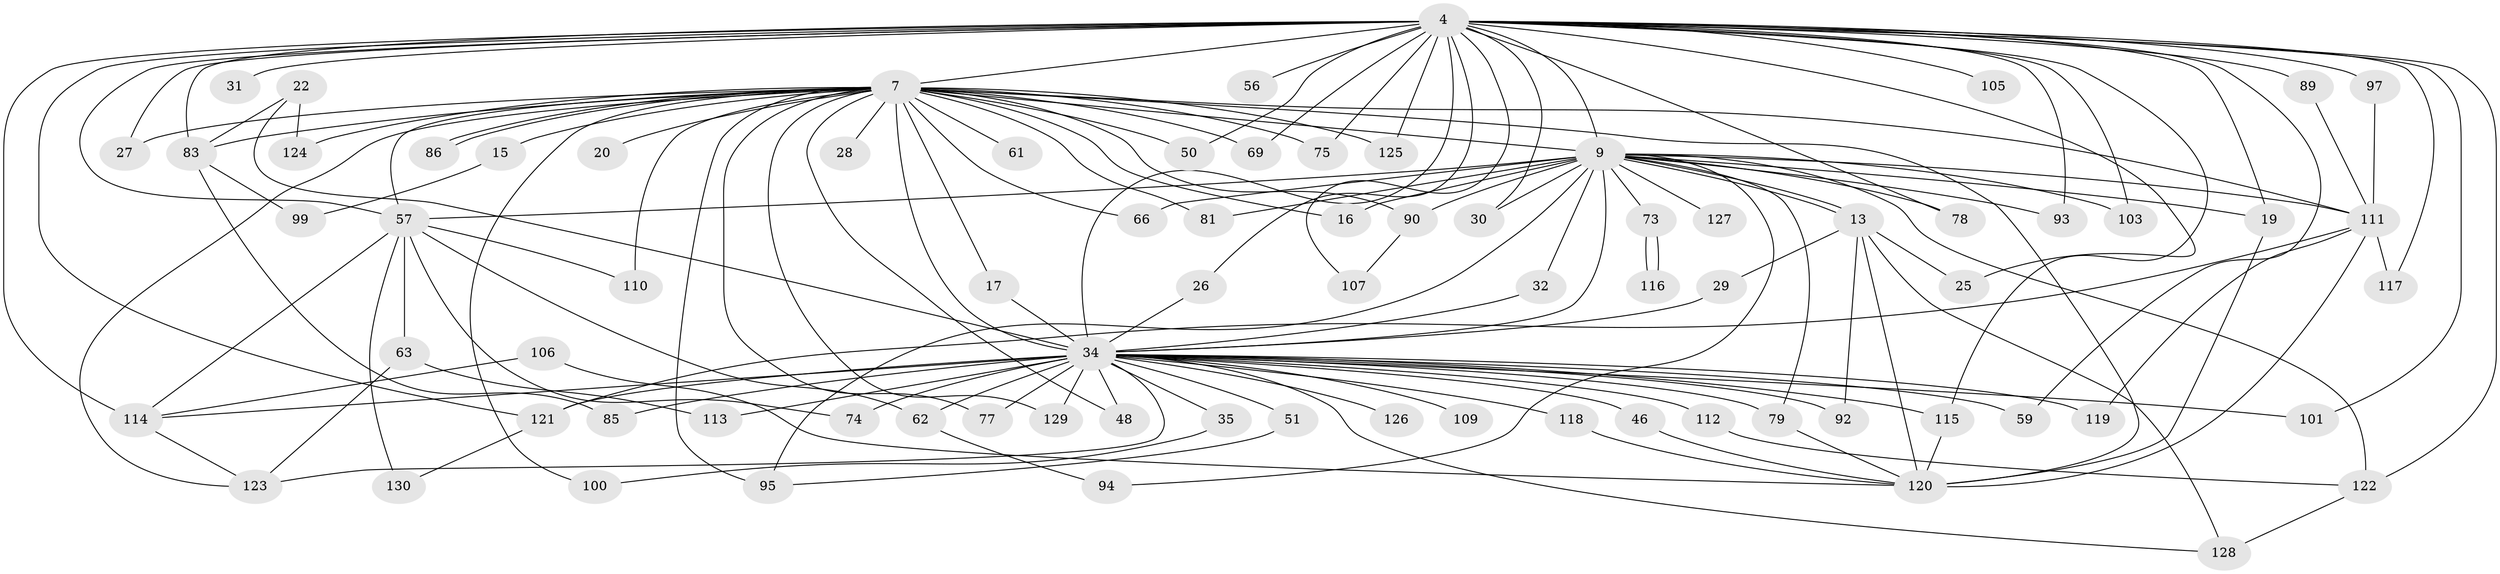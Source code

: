 // original degree distribution, {21: 0.015384615384615385, 24: 0.007692307692307693, 25: 0.015384615384615385, 26: 0.007692307692307693, 14: 0.007692307692307693, 32: 0.007692307692307693, 27: 0.007692307692307693, 22: 0.007692307692307693, 4: 0.1076923076923077, 8: 0.015384615384615385, 6: 0.015384615384615385, 3: 0.18461538461538463, 2: 0.5461538461538461, 5: 0.05384615384615385}
// Generated by graph-tools (version 1.1) at 2025/48/03/04/25 21:48:30]
// undirected, 78 vertices, 151 edges
graph export_dot {
graph [start="1"]
  node [color=gray90,style=filled];
  4 [super="+1+2"];
  7 [super="+3"];
  9 [super="+5"];
  13;
  15;
  16;
  17;
  19 [super="+18"];
  20;
  22;
  25;
  26;
  27;
  28;
  29;
  30;
  31;
  32;
  34 [super="+33+10+21"];
  35;
  46;
  48;
  50 [super="+23"];
  51;
  56;
  57 [super="+39+38"];
  59;
  61;
  62 [super="+40"];
  63;
  66 [super="+43+60"];
  69;
  73;
  74;
  75;
  77;
  78;
  79 [super="+65"];
  81;
  83 [super="+45"];
  85;
  86;
  89;
  90 [super="+84"];
  92;
  93 [super="+67"];
  94;
  95 [super="+12"];
  97;
  99;
  100;
  101;
  103;
  105 [super="+98"];
  106;
  107;
  109;
  110 [super="+87"];
  111 [super="+71"];
  112;
  113;
  114 [super="+108+88"];
  115 [super="+102"];
  116;
  117;
  118;
  119;
  120 [super="+44+42"];
  121 [super="+36+96"];
  122 [super="+49+58+80+76"];
  123 [super="+104"];
  124;
  125;
  126 [super="+68"];
  127;
  128 [super="+91"];
  129;
  130;
  4 -- 7 [weight=6];
  4 -- 9 [weight=6];
  4 -- 19;
  4 -- 25;
  4 -- 59;
  4 -- 69;
  4 -- 75;
  4 -- 89;
  4 -- 103;
  4 -- 115;
  4 -- 125;
  4 -- 26;
  4 -- 27;
  4 -- 93;
  4 -- 30;
  4 -- 101;
  4 -- 105 [weight=3];
  4 -- 114 [weight=3];
  4 -- 56 [weight=2];
  4 -- 121 [weight=2];
  4 -- 78;
  4 -- 83 [weight=2];
  4 -- 31;
  4 -- 97;
  4 -- 107;
  4 -- 117;
  4 -- 122 [weight=3];
  4 -- 34 [weight=10];
  4 -- 57;
  4 -- 50;
  7 -- 9 [weight=4];
  7 -- 15 [weight=2];
  7 -- 20 [weight=2];
  7 -- 27;
  7 -- 28 [weight=2];
  7 -- 50;
  7 -- 61 [weight=2];
  7 -- 75;
  7 -- 81;
  7 -- 86;
  7 -- 86;
  7 -- 110 [weight=2];
  7 -- 123 [weight=2];
  7 -- 124;
  7 -- 125;
  7 -- 129;
  7 -- 69;
  7 -- 77;
  7 -- 16;
  7 -- 17;
  7 -- 100;
  7 -- 48;
  7 -- 95;
  7 -- 66 [weight=2];
  7 -- 90;
  7 -- 34 [weight=7];
  7 -- 57 [weight=2];
  7 -- 83;
  7 -- 111;
  7 -- 120 [weight=3];
  9 -- 13;
  9 -- 13;
  9 -- 32;
  9 -- 73 [weight=2];
  9 -- 81;
  9 -- 103;
  9 -- 111 [weight=3];
  9 -- 127 [weight=2];
  9 -- 66 [weight=2];
  9 -- 78;
  9 -- 16;
  9 -- 90 [weight=3];
  9 -- 93 [weight=2];
  9 -- 30;
  9 -- 94;
  9 -- 95 [weight=2];
  9 -- 57 [weight=2];
  9 -- 122 [weight=3];
  9 -- 19;
  9 -- 34 [weight=7];
  9 -- 79;
  13 -- 25;
  13 -- 29;
  13 -- 92;
  13 -- 128;
  13 -- 120 [weight=2];
  15 -- 99;
  17 -- 34;
  19 -- 120;
  22 -- 124;
  22 -- 34 [weight=2];
  22 -- 83 [weight=2];
  26 -- 34;
  29 -- 34;
  32 -- 34;
  34 -- 119;
  34 -- 118;
  34 -- 129;
  34 -- 77;
  34 -- 79;
  34 -- 85;
  34 -- 35 [weight=2];
  34 -- 123;
  34 -- 109;
  34 -- 46;
  34 -- 48;
  34 -- 112;
  34 -- 113;
  34 -- 121 [weight=2];
  34 -- 126 [weight=3];
  34 -- 59;
  34 -- 62 [weight=2];
  34 -- 128;
  34 -- 114 [weight=2];
  34 -- 101;
  34 -- 74;
  34 -- 51;
  34 -- 115;
  34 -- 92;
  35 -- 100;
  46 -- 120;
  51 -- 95;
  57 -- 130;
  57 -- 110;
  57 -- 74;
  57 -- 63;
  57 -- 62;
  57 -- 114;
  62 -- 94;
  63 -- 113;
  63 -- 123 [weight=2];
  73 -- 116;
  73 -- 116;
  79 -- 120;
  83 -- 99;
  83 -- 85;
  89 -- 111;
  90 -- 107;
  97 -- 111;
  106 -- 114;
  106 -- 120;
  111 -- 117;
  111 -- 119;
  111 -- 121;
  111 -- 120;
  112 -- 122;
  114 -- 123;
  115 -- 120;
  118 -- 120;
  121 -- 130;
  122 -- 128;
}
